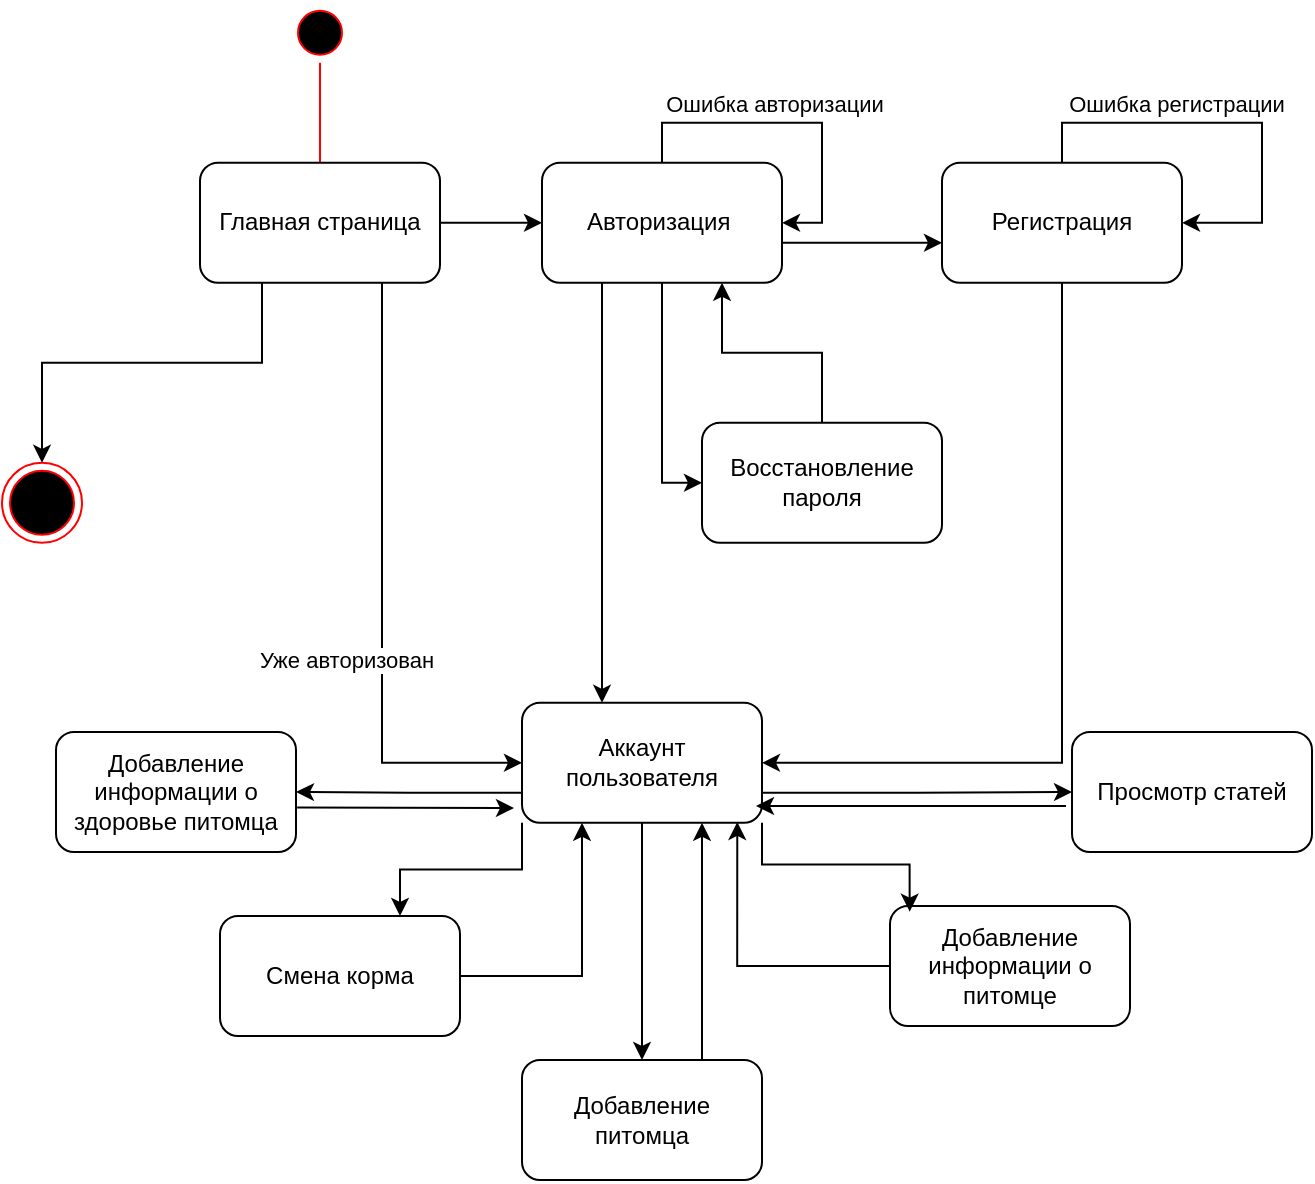 <mxfile version="24.0.5" type="device">
  <diagram name="Страница 1" id="pMAsmXpN6lodkt-wImfD">
    <mxGraphModel dx="2385" dy="475" grid="0" gridSize="10" guides="1" tooltips="1" connect="1" arrows="1" fold="1" page="0" pageScale="1" pageWidth="1169" pageHeight="1654" math="0" shadow="0">
      <root>
        <mxCell id="0" />
        <mxCell id="1" parent="0" />
        <mxCell id="fWs8sX9d8Bd8VUsbFmp--1" value="" style="ellipse;html=1;shape=startState;fillColor=#000000;strokeColor=#ff0000;" vertex="1" parent="1">
          <mxGeometry x="-108" y="537.4" width="30" height="30" as="geometry" />
        </mxCell>
        <mxCell id="fWs8sX9d8Bd8VUsbFmp--2" value="" style="edgeStyle=orthogonalEdgeStyle;html=1;verticalAlign=bottom;endArrow=open;endSize=8;strokeColor=#ff0000;rounded=0;entryX=0.5;entryY=0;entryDx=0;entryDy=0;" edge="1" parent="1" source="fWs8sX9d8Bd8VUsbFmp--1" target="fWs8sX9d8Bd8VUsbFmp--8">
          <mxGeometry relative="1" as="geometry">
            <mxPoint x="-93" y="627.4" as="targetPoint" />
            <Array as="points">
              <mxPoint x="-93" y="657.4" />
            </Array>
          </mxGeometry>
        </mxCell>
        <mxCell id="fWs8sX9d8Bd8VUsbFmp--3" value="" style="ellipse;html=1;shape=endState;fillColor=#000000;strokeColor=#ff0000;" vertex="1" parent="1">
          <mxGeometry x="-252" y="767.4" width="40" height="40" as="geometry" />
        </mxCell>
        <mxCell id="fWs8sX9d8Bd8VUsbFmp--4" style="edgeStyle=orthogonalEdgeStyle;rounded=0;orthogonalLoop=1;jettySize=auto;html=1;" edge="1" parent="1" source="fWs8sX9d8Bd8VUsbFmp--8" target="fWs8sX9d8Bd8VUsbFmp--17">
          <mxGeometry relative="1" as="geometry" />
        </mxCell>
        <mxCell id="fWs8sX9d8Bd8VUsbFmp--5" style="edgeStyle=orthogonalEdgeStyle;rounded=0;orthogonalLoop=1;jettySize=auto;html=1;entryX=0;entryY=0.5;entryDx=0;entryDy=0;" edge="1" parent="1" source="fWs8sX9d8Bd8VUsbFmp--8" target="fWs8sX9d8Bd8VUsbFmp--13">
          <mxGeometry relative="1" as="geometry">
            <Array as="points">
              <mxPoint x="-62" y="917.4" />
            </Array>
          </mxGeometry>
        </mxCell>
        <mxCell id="fWs8sX9d8Bd8VUsbFmp--6" value="Уже авторизован" style="edgeLabel;html=1;align=center;verticalAlign=middle;resizable=0;points=[];" vertex="1" connectable="0" parent="fWs8sX9d8Bd8VUsbFmp--5">
          <mxGeometry x="0.254" y="4" relative="1" as="geometry">
            <mxPoint x="-22" y="-6" as="offset" />
          </mxGeometry>
        </mxCell>
        <mxCell id="fWs8sX9d8Bd8VUsbFmp--7" style="edgeStyle=orthogonalEdgeStyle;rounded=0;orthogonalLoop=1;jettySize=auto;html=1;entryX=0.5;entryY=0;entryDx=0;entryDy=0;" edge="1" parent="1" source="fWs8sX9d8Bd8VUsbFmp--8" target="fWs8sX9d8Bd8VUsbFmp--3">
          <mxGeometry relative="1" as="geometry">
            <Array as="points">
              <mxPoint x="-122" y="717.4" />
              <mxPoint x="-232" y="717.4" />
            </Array>
          </mxGeometry>
        </mxCell>
        <mxCell id="fWs8sX9d8Bd8VUsbFmp--8" value="Главная страница" style="rounded=1;whiteSpace=wrap;html=1;" vertex="1" parent="1">
          <mxGeometry x="-153" y="617.4" width="120" height="60" as="geometry" />
        </mxCell>
        <mxCell id="fWs8sX9d8Bd8VUsbFmp--9" style="edgeStyle=orthogonalEdgeStyle;rounded=0;orthogonalLoop=1;jettySize=auto;html=1;exitX=1;exitY=0.75;exitDx=0;exitDy=0;" edge="1" parent="1" source="fWs8sX9d8Bd8VUsbFmp--13" target="fWs8sX9d8Bd8VUsbFmp--30">
          <mxGeometry relative="1" as="geometry" />
        </mxCell>
        <mxCell id="fWs8sX9d8Bd8VUsbFmp--10" style="edgeStyle=orthogonalEdgeStyle;rounded=0;orthogonalLoop=1;jettySize=auto;html=1;exitX=0.5;exitY=1;exitDx=0;exitDy=0;" edge="1" parent="1" source="fWs8sX9d8Bd8VUsbFmp--13" target="fWs8sX9d8Bd8VUsbFmp--27">
          <mxGeometry relative="1" as="geometry" />
        </mxCell>
        <mxCell id="fWs8sX9d8Bd8VUsbFmp--11" style="edgeStyle=orthogonalEdgeStyle;rounded=0;orthogonalLoop=1;jettySize=auto;html=1;exitX=0;exitY=1;exitDx=0;exitDy=0;entryX=0.75;entryY=0;entryDx=0;entryDy=0;" edge="1" parent="1" source="fWs8sX9d8Bd8VUsbFmp--13" target="fWs8sX9d8Bd8VUsbFmp--28">
          <mxGeometry relative="1" as="geometry" />
        </mxCell>
        <mxCell id="fWs8sX9d8Bd8VUsbFmp--37" style="edgeStyle=orthogonalEdgeStyle;rounded=0;orthogonalLoop=1;jettySize=auto;html=1;exitX=0;exitY=0.75;exitDx=0;exitDy=0;entryX=1;entryY=0.5;entryDx=0;entryDy=0;" edge="1" parent="1" source="fWs8sX9d8Bd8VUsbFmp--13" target="fWs8sX9d8Bd8VUsbFmp--29">
          <mxGeometry relative="1" as="geometry" />
        </mxCell>
        <mxCell id="fWs8sX9d8Bd8VUsbFmp--13" value="Аккаунт пользователя" style="rounded=1;whiteSpace=wrap;html=1;" vertex="1" parent="1">
          <mxGeometry x="8" y="887.4" width="120" height="60" as="geometry" />
        </mxCell>
        <mxCell id="fWs8sX9d8Bd8VUsbFmp--14" style="edgeStyle=orthogonalEdgeStyle;rounded=0;orthogonalLoop=1;jettySize=auto;html=1;" edge="1" parent="1" source="fWs8sX9d8Bd8VUsbFmp--17">
          <mxGeometry relative="1" as="geometry">
            <mxPoint x="48" y="887.4" as="targetPoint" />
            <Array as="points">
              <mxPoint x="48" y="887.4" />
            </Array>
          </mxGeometry>
        </mxCell>
        <mxCell id="fWs8sX9d8Bd8VUsbFmp--15" value="" style="edgeStyle=orthogonalEdgeStyle;rounded=0;orthogonalLoop=1;jettySize=auto;html=1;" edge="1" parent="1" source="fWs8sX9d8Bd8VUsbFmp--17" target="fWs8sX9d8Bd8VUsbFmp--22">
          <mxGeometry relative="1" as="geometry">
            <Array as="points">
              <mxPoint x="178" y="657.4" />
              <mxPoint x="178" y="657.4" />
            </Array>
          </mxGeometry>
        </mxCell>
        <mxCell id="fWs8sX9d8Bd8VUsbFmp--16" value="" style="edgeStyle=orthogonalEdgeStyle;rounded=0;orthogonalLoop=1;jettySize=auto;html=1;entryX=0;entryY=0.5;entryDx=0;entryDy=0;" edge="1" parent="1" source="fWs8sX9d8Bd8VUsbFmp--17" target="fWs8sX9d8Bd8VUsbFmp--26">
          <mxGeometry relative="1" as="geometry" />
        </mxCell>
        <mxCell id="fWs8sX9d8Bd8VUsbFmp--17" value="Авторизация&amp;nbsp;" style="rounded=1;whiteSpace=wrap;html=1;" vertex="1" parent="1">
          <mxGeometry x="18" y="617.4" width="120" height="60" as="geometry" />
        </mxCell>
        <mxCell id="fWs8sX9d8Bd8VUsbFmp--18" style="edgeStyle=orthogonalEdgeStyle;rounded=0;orthogonalLoop=1;jettySize=auto;html=1;" edge="1" parent="1" source="fWs8sX9d8Bd8VUsbFmp--17">
          <mxGeometry relative="1" as="geometry">
            <mxPoint x="138" y="647.4" as="targetPoint" />
            <Array as="points">
              <mxPoint x="78" y="597.4" />
              <mxPoint x="158" y="597.4" />
              <mxPoint x="158" y="647.4" />
            </Array>
          </mxGeometry>
        </mxCell>
        <mxCell id="fWs8sX9d8Bd8VUsbFmp--19" value="Ошибка авторизации" style="edgeLabel;html=1;align=center;verticalAlign=middle;resizable=0;points=[];" vertex="1" connectable="0" parent="fWs8sX9d8Bd8VUsbFmp--18">
          <mxGeometry x="-0.114" y="-3" relative="1" as="geometry">
            <mxPoint y="-13" as="offset" />
          </mxGeometry>
        </mxCell>
        <mxCell id="fWs8sX9d8Bd8VUsbFmp--20" value="Добавление информации о питомце" style="whiteSpace=wrap;html=1;rounded=1;" vertex="1" parent="1">
          <mxGeometry x="192" y="989.0" width="120" height="60" as="geometry" />
        </mxCell>
        <mxCell id="fWs8sX9d8Bd8VUsbFmp--21" style="edgeStyle=orthogonalEdgeStyle;rounded=0;orthogonalLoop=1;jettySize=auto;html=1;entryX=1;entryY=0.5;entryDx=0;entryDy=0;" edge="1" parent="1" source="fWs8sX9d8Bd8VUsbFmp--22" target="fWs8sX9d8Bd8VUsbFmp--13">
          <mxGeometry relative="1" as="geometry">
            <Array as="points">
              <mxPoint x="278" y="917.4" />
            </Array>
          </mxGeometry>
        </mxCell>
        <mxCell id="fWs8sX9d8Bd8VUsbFmp--22" value="Регистрация" style="whiteSpace=wrap;html=1;rounded=1;" vertex="1" parent="1">
          <mxGeometry x="218" y="617.4" width="120" height="60" as="geometry" />
        </mxCell>
        <mxCell id="fWs8sX9d8Bd8VUsbFmp--23" style="edgeStyle=orthogonalEdgeStyle;rounded=0;orthogonalLoop=1;jettySize=auto;html=1;entryX=1;entryY=0.5;entryDx=0;entryDy=0;" edge="1" parent="1" source="fWs8sX9d8Bd8VUsbFmp--22" target="fWs8sX9d8Bd8VUsbFmp--22">
          <mxGeometry relative="1" as="geometry">
            <Array as="points">
              <mxPoint x="278" y="597.4" />
              <mxPoint x="378" y="597.4" />
              <mxPoint x="378" y="647.4" />
            </Array>
          </mxGeometry>
        </mxCell>
        <mxCell id="fWs8sX9d8Bd8VUsbFmp--24" value="Ошибка регистрации" style="edgeLabel;html=1;align=center;verticalAlign=middle;resizable=0;points=[];" vertex="1" connectable="0" parent="fWs8sX9d8Bd8VUsbFmp--23">
          <mxGeometry x="-0.191" y="-2" relative="1" as="geometry">
            <mxPoint x="-8" y="-12" as="offset" />
          </mxGeometry>
        </mxCell>
        <mxCell id="fWs8sX9d8Bd8VUsbFmp--25" style="edgeStyle=orthogonalEdgeStyle;rounded=0;orthogonalLoop=1;jettySize=auto;html=1;entryX=0.75;entryY=1;entryDx=0;entryDy=0;" edge="1" parent="1" source="fWs8sX9d8Bd8VUsbFmp--26" target="fWs8sX9d8Bd8VUsbFmp--17">
          <mxGeometry relative="1" as="geometry">
            <Array as="points">
              <mxPoint x="158" y="712.4" />
              <mxPoint x="108" y="712.4" />
            </Array>
          </mxGeometry>
        </mxCell>
        <mxCell id="fWs8sX9d8Bd8VUsbFmp--26" value="Восстановление пароля" style="whiteSpace=wrap;html=1;rounded=1;" vertex="1" parent="1">
          <mxGeometry x="98" y="747.4" width="120" height="60" as="geometry" />
        </mxCell>
        <mxCell id="fWs8sX9d8Bd8VUsbFmp--32" style="edgeStyle=orthogonalEdgeStyle;rounded=0;orthogonalLoop=1;jettySize=auto;html=1;exitX=0.75;exitY=0;exitDx=0;exitDy=0;entryX=0.75;entryY=1;entryDx=0;entryDy=0;" edge="1" parent="1" source="fWs8sX9d8Bd8VUsbFmp--27" target="fWs8sX9d8Bd8VUsbFmp--13">
          <mxGeometry relative="1" as="geometry" />
        </mxCell>
        <mxCell id="fWs8sX9d8Bd8VUsbFmp--27" value="Добавление питомца" style="whiteSpace=wrap;html=1;rounded=1;" vertex="1" parent="1">
          <mxGeometry x="8" y="1066.0" width="120" height="60" as="geometry" />
        </mxCell>
        <mxCell id="fWs8sX9d8Bd8VUsbFmp--33" style="edgeStyle=orthogonalEdgeStyle;rounded=0;orthogonalLoop=1;jettySize=auto;html=1;exitX=1;exitY=0.5;exitDx=0;exitDy=0;entryX=0.25;entryY=1;entryDx=0;entryDy=0;" edge="1" parent="1" source="fWs8sX9d8Bd8VUsbFmp--28" target="fWs8sX9d8Bd8VUsbFmp--13">
          <mxGeometry relative="1" as="geometry" />
        </mxCell>
        <mxCell id="fWs8sX9d8Bd8VUsbFmp--28" value="Смена корма" style="rounded=1;whiteSpace=wrap;html=1;" vertex="1" parent="1">
          <mxGeometry x="-143" y="994.0" width="120" height="60" as="geometry" />
        </mxCell>
        <mxCell id="fWs8sX9d8Bd8VUsbFmp--29" value="Добавление информации о здоровье питомца" style="rounded=1;whiteSpace=wrap;html=1;" vertex="1" parent="1">
          <mxGeometry x="-225" y="902.0" width="120" height="60" as="geometry" />
        </mxCell>
        <mxCell id="fWs8sX9d8Bd8VUsbFmp--30" value="Просмотр статей" style="rounded=1;whiteSpace=wrap;html=1;" vertex="1" parent="1">
          <mxGeometry x="283" y="902.0" width="120" height="60" as="geometry" />
        </mxCell>
        <mxCell id="fWs8sX9d8Bd8VUsbFmp--31" style="edgeStyle=orthogonalEdgeStyle;rounded=0;orthogonalLoop=1;jettySize=auto;html=1;exitX=1;exitY=1;exitDx=0;exitDy=0;entryX=0.082;entryY=0.047;entryDx=0;entryDy=0;entryPerimeter=0;" edge="1" parent="1" source="fWs8sX9d8Bd8VUsbFmp--13" target="fWs8sX9d8Bd8VUsbFmp--20">
          <mxGeometry relative="1" as="geometry" />
        </mxCell>
        <mxCell id="fWs8sX9d8Bd8VUsbFmp--34" style="edgeStyle=orthogonalEdgeStyle;rounded=0;orthogonalLoop=1;jettySize=auto;html=1;entryX=0.897;entryY=0.993;entryDx=0;entryDy=0;entryPerimeter=0;" edge="1" parent="1" source="fWs8sX9d8Bd8VUsbFmp--20" target="fWs8sX9d8Bd8VUsbFmp--13">
          <mxGeometry relative="1" as="geometry" />
        </mxCell>
        <mxCell id="fWs8sX9d8Bd8VUsbFmp--39" value="" style="endArrow=classic;html=1;rounded=0;exitX=1.005;exitY=0.63;exitDx=0;exitDy=0;exitPerimeter=0;" edge="1" parent="1" source="fWs8sX9d8Bd8VUsbFmp--29">
          <mxGeometry width="50" height="50" relative="1" as="geometry">
            <mxPoint x="46" y="967" as="sourcePoint" />
            <mxPoint x="4" y="940" as="targetPoint" />
          </mxGeometry>
        </mxCell>
        <mxCell id="fWs8sX9d8Bd8VUsbFmp--40" value="" style="endArrow=classic;html=1;rounded=0;" edge="1" parent="1">
          <mxGeometry width="50" height="50" relative="1" as="geometry">
            <mxPoint x="280" y="939" as="sourcePoint" />
            <mxPoint x="125" y="939" as="targetPoint" />
          </mxGeometry>
        </mxCell>
      </root>
    </mxGraphModel>
  </diagram>
</mxfile>
